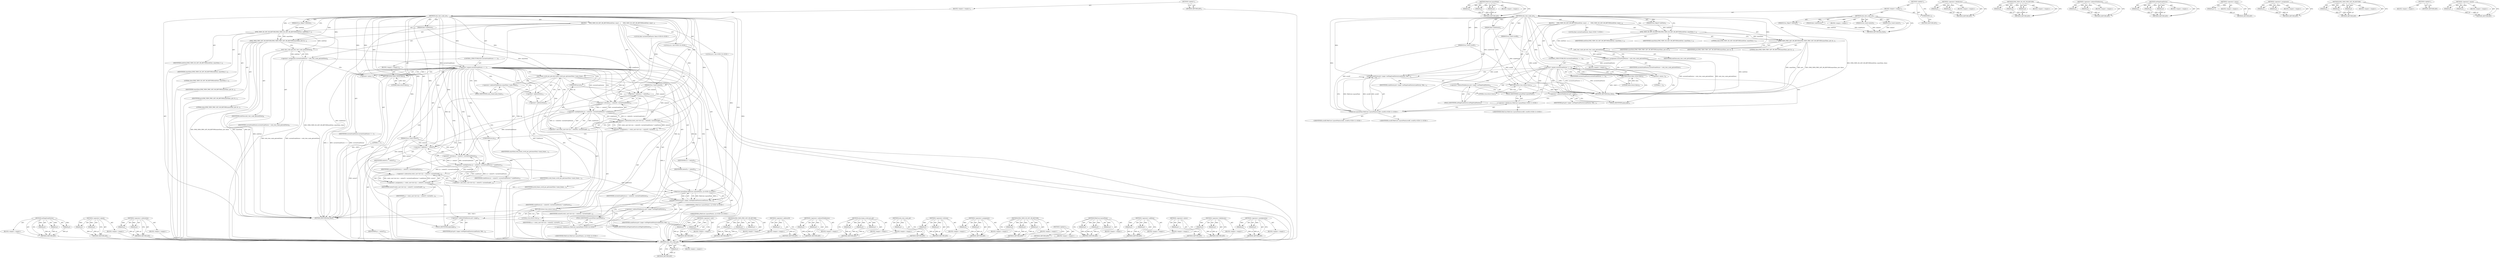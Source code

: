digraph "&lt;operator&gt;.equals" {
vulnerable_183 [label=<(METHOD,setPageScaleFactor)>];
vulnerable_184 [label=<(PARAM,p1)>];
vulnerable_185 [label=<(PARAM,p2)>];
vulnerable_186 [label=<(PARAM,p3)>];
vulnerable_187 [label=<(BLOCK,&lt;empty&gt;,&lt;empty&gt;)>];
vulnerable_188 [label=<(METHOD_RETURN,ANY)>];
vulnerable_134 [label=<(METHOD,&lt;operator&gt;.equals)>];
vulnerable_135 [label=<(PARAM,p1)>];
vulnerable_136 [label=<(PARAM,p2)>];
vulnerable_137 [label=<(BLOCK,&lt;empty&gt;,&lt;empty&gt;)>];
vulnerable_138 [label=<(METHOD_RETURN,ANY)>];
vulnerable_158 [label=<(METHOD,&lt;operator&gt;.subtraction)>];
vulnerable_159 [label=<(PARAM,p1)>];
vulnerable_160 [label=<(PARAM,p2)>];
vulnerable_161 [label=<(BLOCK,&lt;empty&gt;,&lt;empty&gt;)>];
vulnerable_162 [label=<(METHOD_RETURN,ANY)>];
vulnerable_6 [label=<(METHOD,&lt;global&gt;)<SUB>1</SUB>>];
vulnerable_7 [label=<(BLOCK,&lt;empty&gt;,&lt;empty&gt;)<SUB>1</SUB>>];
vulnerable_8 [label=<(METHOD,ewk_view_scale_set)<SUB>1</SUB>>];
vulnerable_9 [label=<(PARAM,Evas_Object* ewkView)<SUB>1</SUB>>];
vulnerable_10 [label=<(PARAM,float scaleFactor)<SUB>1</SUB>>];
vulnerable_11 [label=<(PARAM,Evas_Coord centerX)<SUB>1</SUB>>];
vulnerable_12 [label=<(PARAM,Evas_Coord centerY)<SUB>1</SUB>>];
vulnerable_13 [label=<(BLOCK,{
     EWK_VIEW_SD_GET_OR_RETURN(ewkView, smart...,{
     EWK_VIEW_SD_GET_OR_RETURN(ewkView, smart...)<SUB>2</SUB>>];
vulnerable_14 [label=<(EWK_VIEW_SD_GET_OR_RETURN,EWK_VIEW_SD_GET_OR_RETURN(ewkView, smartData, f...)<SUB>3</SUB>>];
vulnerable_15 [label=<(IDENTIFIER,ewkView,EWK_VIEW_SD_GET_OR_RETURN(ewkView, smartData, f...)<SUB>3</SUB>>];
vulnerable_16 [label=<(IDENTIFIER,smartData,EWK_VIEW_SD_GET_OR_RETURN(ewkView, smartData, f...)<SUB>3</SUB>>];
vulnerable_17 [label=<(LITERAL,false,EWK_VIEW_SD_GET_OR_RETURN(ewkView, smartData, f...)<SUB>3</SUB>>];
vulnerable_18 [label=<(EWK_VIEW_PRIV_GET_OR_RETURN,EWK_VIEW_PRIV_GET_OR_RETURN(smartData, priv, fa...)<SUB>4</SUB>>];
vulnerable_19 [label=<(IDENTIFIER,smartData,EWK_VIEW_PRIV_GET_OR_RETURN(smartData, priv, fa...)<SUB>4</SUB>>];
vulnerable_20 [label=<(IDENTIFIER,priv,EWK_VIEW_PRIV_GET_OR_RETURN(smartData, priv, fa...)<SUB>4</SUB>>];
vulnerable_21 [label=<(LITERAL,false,EWK_VIEW_PRIV_GET_OR_RETURN(smartData, priv, fa...)<SUB>4</SUB>>];
vulnerable_22 [label="<(LOCAL,float currentScaleFactor: float)<SUB>6</SUB>>"];
vulnerable_23 [label=<(&lt;operator&gt;.assignment,currentScaleFactor = ewk_view_scale_get(ewkView))<SUB>6</SUB>>];
vulnerable_24 [label=<(IDENTIFIER,currentScaleFactor,currentScaleFactor = ewk_view_scale_get(ewkView))<SUB>6</SUB>>];
vulnerable_25 [label=<(ewk_view_scale_get,ewk_view_scale_get(ewkView))<SUB>6</SUB>>];
vulnerable_26 [label=<(IDENTIFIER,ewkView,ewk_view_scale_get(ewkView))<SUB>6</SUB>>];
vulnerable_27 [label=<(CONTROL_STRUCTURE,IF,if (currentScaleFactor == -1))<SUB>7</SUB>>];
vulnerable_28 [label=<(&lt;operator&gt;.equals,currentScaleFactor == -1)<SUB>7</SUB>>];
vulnerable_29 [label=<(IDENTIFIER,currentScaleFactor,currentScaleFactor == -1)<SUB>7</SUB>>];
vulnerable_30 [label=<(&lt;operator&gt;.minus,-1)<SUB>7</SUB>>];
vulnerable_31 [label=<(LITERAL,1,-1)<SUB>7</SUB>>];
vulnerable_32 [label=<(BLOCK,&lt;empty&gt;,&lt;empty&gt;)<SUB>8</SUB>>];
vulnerable_33 [label=<(RETURN,return false;,return false;)<SUB>8</SUB>>];
vulnerable_34 [label=<(LITERAL,false,return false;)<SUB>8</SUB>>];
vulnerable_35 [label="<(LOCAL,int x: int)<SUB>10</SUB>>"];
vulnerable_36 [label="<(LOCAL,int y: int)<SUB>10</SUB>>"];
vulnerable_37 [label=<(ewk_frame_scroll_pos_get,ewk_frame_scroll_pos_get(smartData-&gt;main_frame,...)<SUB>11</SUB>>];
vulnerable_38 [label=<(&lt;operator&gt;.indirectFieldAccess,smartData-&gt;main_frame)<SUB>11</SUB>>];
vulnerable_39 [label=<(IDENTIFIER,smartData,ewk_frame_scroll_pos_get(smartData-&gt;main_frame,...)<SUB>11</SUB>>];
vulnerable_40 [label=<(FIELD_IDENTIFIER,main_frame,main_frame)<SUB>11</SUB>>];
vulnerable_41 [label=<(&lt;operator&gt;.addressOf,&amp;x)<SUB>11</SUB>>];
vulnerable_42 [label=<(IDENTIFIER,x,ewk_frame_scroll_pos_get(smartData-&gt;main_frame,...)<SUB>11</SUB>>];
vulnerable_43 [label=<(&lt;operator&gt;.addressOf,&amp;y)<SUB>11</SUB>>];
vulnerable_44 [label=<(IDENTIFIER,y,ewk_frame_scroll_pos_get(smartData-&gt;main_frame,...)<SUB>11</SUB>>];
vulnerable_45 [label=<(&lt;operator&gt;.assignment,x = static_cast&lt;int&gt;(((x + centerX) / currentSc...)<SUB>12</SUB>>];
vulnerable_46 [label=<(IDENTIFIER,x,x = static_cast&lt;int&gt;(((x + centerX) / currentSc...)<SUB>12</SUB>>];
vulnerable_47 [label=<(&lt;operator&gt;.subtraction,static_cast&lt;int&gt;(((x + centerX) / currentScaleF...)<SUB>12</SUB>>];
vulnerable_48 [label=<(&lt;operator&gt;.cast,static_cast&lt;int&gt;(((x + centerX) / currentScaleF...)<SUB>12</SUB>>];
vulnerable_49 [label=<(UNKNOWN,int,int)<SUB>12</SUB>>];
vulnerable_50 [label=<(&lt;operator&gt;.multiplication,((x + centerX) / currentScaleFactor) * scaleFactor)<SUB>12</SUB>>];
vulnerable_51 [label=<(&lt;operator&gt;.division,(x + centerX) / currentScaleFactor)<SUB>12</SUB>>];
vulnerable_52 [label=<(&lt;operator&gt;.addition,x + centerX)<SUB>12</SUB>>];
vulnerable_53 [label=<(IDENTIFIER,x,x + centerX)<SUB>12</SUB>>];
vulnerable_54 [label=<(IDENTIFIER,centerX,x + centerX)<SUB>12</SUB>>];
vulnerable_55 [label=<(IDENTIFIER,currentScaleFactor,(x + centerX) / currentScaleFactor)<SUB>12</SUB>>];
vulnerable_56 [label=<(IDENTIFIER,scaleFactor,((x + centerX) / currentScaleFactor) * scaleFactor)<SUB>12</SUB>>];
vulnerable_57 [label=<(IDENTIFIER,centerX,static_cast&lt;int&gt;(((x + centerX) / currentScaleF...)<SUB>12</SUB>>];
vulnerable_58 [label=<(&lt;operator&gt;.assignment,y = static_cast&lt;int&gt;(((y + centerY) / currentSc...)<SUB>13</SUB>>];
vulnerable_59 [label=<(IDENTIFIER,y,y = static_cast&lt;int&gt;(((y + centerY) / currentSc...)<SUB>13</SUB>>];
vulnerable_60 [label=<(&lt;operator&gt;.subtraction,static_cast&lt;int&gt;(((y + centerY) / currentScaleF...)<SUB>13</SUB>>];
vulnerable_61 [label=<(&lt;operator&gt;.cast,static_cast&lt;int&gt;(((y + centerY) / currentScaleF...)<SUB>13</SUB>>];
vulnerable_62 [label=<(UNKNOWN,int,int)<SUB>13</SUB>>];
vulnerable_63 [label=<(&lt;operator&gt;.multiplication,((y + centerY) / currentScaleFactor) * scaleFactor)<SUB>13</SUB>>];
vulnerable_64 [label=<(&lt;operator&gt;.division,(y + centerY) / currentScaleFactor)<SUB>13</SUB>>];
vulnerable_65 [label=<(&lt;operator&gt;.addition,y + centerY)<SUB>13</SUB>>];
vulnerable_66 [label=<(IDENTIFIER,y,y + centerY)<SUB>13</SUB>>];
vulnerable_67 [label=<(IDENTIFIER,centerY,y + centerY)<SUB>13</SUB>>];
vulnerable_68 [label=<(IDENTIFIER,currentScaleFactor,(y + centerY) / currentScaleFactor)<SUB>13</SUB>>];
vulnerable_69 [label=<(IDENTIFIER,scaleFactor,((y + centerY) / currentScaleFactor) * scaleFactor)<SUB>13</SUB>>];
vulnerable_70 [label=<(IDENTIFIER,centerY,static_cast&lt;int&gt;(((y + centerY) / currentScaleF...)<SUB>13</SUB>>];
vulnerable_71 [label=<(setPageScaleFactor,priv-&gt;page-&gt;setPageScaleFactor(scaleFactor, Web...)<SUB>14</SUB>>];
vulnerable_72 [label=<(&lt;operator&gt;.indirectFieldAccess,priv-&gt;page-&gt;setPageScaleFactor)<SUB>14</SUB>>];
vulnerable_73 [label=<(&lt;operator&gt;.indirectFieldAccess,priv-&gt;page)<SUB>14</SUB>>];
vulnerable_74 [label=<(IDENTIFIER,priv,priv-&gt;page-&gt;setPageScaleFactor(scaleFactor, Web...)<SUB>14</SUB>>];
vulnerable_75 [label=<(FIELD_IDENTIFIER,page,page)<SUB>14</SUB>>];
vulnerable_76 [label=<(FIELD_IDENTIFIER,setPageScaleFactor,setPageScaleFactor)<SUB>14</SUB>>];
vulnerable_77 [label=<(IDENTIFIER,scaleFactor,priv-&gt;page-&gt;setPageScaleFactor(scaleFactor, Web...)<SUB>14</SUB>>];
vulnerable_78 [label="<(WebCore.LayoutPoint,WebCore::LayoutPoint(x, y))<SUB>14</SUB>>"];
vulnerable_79 [label="<(&lt;operator&gt;.fieldAccess,WebCore::LayoutPoint)<SUB>14</SUB>>"];
vulnerable_80 [label="<(IDENTIFIER,WebCore,WebCore::LayoutPoint(x, y))<SUB>14</SUB>>"];
vulnerable_81 [label=<(FIELD_IDENTIFIER,LayoutPoint,LayoutPoint)<SUB>14</SUB>>];
vulnerable_82 [label="<(IDENTIFIER,x,WebCore::LayoutPoint(x, y))<SUB>14</SUB>>"];
vulnerable_83 [label="<(IDENTIFIER,y,WebCore::LayoutPoint(x, y))<SUB>14</SUB>>"];
vulnerable_84 [label=<(RETURN,return true;,return true;)<SUB>15</SUB>>];
vulnerable_85 [label=<(LITERAL,true,return true;)<SUB>15</SUB>>];
vulnerable_86 [label=<(METHOD_RETURN,Eina_Bool)<SUB>1</SUB>>];
vulnerable_88 [label=<(METHOD_RETURN,ANY)<SUB>1</SUB>>];
vulnerable_163 [label=<(METHOD,&lt;operator&gt;.cast)>];
vulnerable_164 [label=<(PARAM,p1)>];
vulnerable_165 [label=<(PARAM,p2)>];
vulnerable_166 [label=<(BLOCK,&lt;empty&gt;,&lt;empty&gt;)>];
vulnerable_167 [label=<(METHOD_RETURN,ANY)>];
vulnerable_119 [label=<(METHOD,EWK_VIEW_PRIV_GET_OR_RETURN)>];
vulnerable_120 [label=<(PARAM,p1)>];
vulnerable_121 [label=<(PARAM,p2)>];
vulnerable_122 [label=<(PARAM,p3)>];
vulnerable_123 [label=<(BLOCK,&lt;empty&gt;,&lt;empty&gt;)>];
vulnerable_124 [label=<(METHOD_RETURN,ANY)>];
vulnerable_154 [label=<(METHOD,&lt;operator&gt;.addressOf)>];
vulnerable_155 [label=<(PARAM,p1)>];
vulnerable_156 [label=<(BLOCK,&lt;empty&gt;,&lt;empty&gt;)>];
vulnerable_157 [label=<(METHOD_RETURN,ANY)>];
vulnerable_149 [label=<(METHOD,&lt;operator&gt;.indirectFieldAccess)>];
vulnerable_150 [label=<(PARAM,p1)>];
vulnerable_151 [label=<(PARAM,p2)>];
vulnerable_152 [label=<(BLOCK,&lt;empty&gt;,&lt;empty&gt;)>];
vulnerable_153 [label=<(METHOD_RETURN,ANY)>];
vulnerable_143 [label=<(METHOD,ewk_frame_scroll_pos_get)>];
vulnerable_144 [label=<(PARAM,p1)>];
vulnerable_145 [label=<(PARAM,p2)>];
vulnerable_146 [label=<(PARAM,p3)>];
vulnerable_147 [label=<(BLOCK,&lt;empty&gt;,&lt;empty&gt;)>];
vulnerable_148 [label=<(METHOD_RETURN,ANY)>];
vulnerable_130 [label=<(METHOD,ewk_view_scale_get)>];
vulnerable_131 [label=<(PARAM,p1)>];
vulnerable_132 [label=<(BLOCK,&lt;empty&gt;,&lt;empty&gt;)>];
vulnerable_133 [label=<(METHOD_RETURN,ANY)>];
vulnerable_173 [label=<(METHOD,&lt;operator&gt;.division)>];
vulnerable_174 [label=<(PARAM,p1)>];
vulnerable_175 [label=<(PARAM,p2)>];
vulnerable_176 [label=<(BLOCK,&lt;empty&gt;,&lt;empty&gt;)>];
vulnerable_177 [label=<(METHOD_RETURN,ANY)>];
vulnerable_125 [label=<(METHOD,&lt;operator&gt;.assignment)>];
vulnerable_126 [label=<(PARAM,p1)>];
vulnerable_127 [label=<(PARAM,p2)>];
vulnerable_128 [label=<(BLOCK,&lt;empty&gt;,&lt;empty&gt;)>];
vulnerable_129 [label=<(METHOD_RETURN,ANY)>];
vulnerable_113 [label=<(METHOD,EWK_VIEW_SD_GET_OR_RETURN)>];
vulnerable_114 [label=<(PARAM,p1)>];
vulnerable_115 [label=<(PARAM,p2)>];
vulnerable_116 [label=<(PARAM,p3)>];
vulnerable_117 [label=<(BLOCK,&lt;empty&gt;,&lt;empty&gt;)>];
vulnerable_118 [label=<(METHOD_RETURN,ANY)>];
vulnerable_107 [label=<(METHOD,&lt;global&gt;)<SUB>1</SUB>>];
vulnerable_108 [label=<(BLOCK,&lt;empty&gt;,&lt;empty&gt;)>];
vulnerable_109 [label=<(METHOD_RETURN,ANY)>];
vulnerable_189 [label=<(METHOD,WebCore.LayoutPoint)>];
vulnerable_190 [label=<(PARAM,p1)>];
vulnerable_191 [label=<(PARAM,p2)>];
vulnerable_192 [label=<(PARAM,p3)>];
vulnerable_193 [label=<(BLOCK,&lt;empty&gt;,&lt;empty&gt;)>];
vulnerable_194 [label=<(METHOD_RETURN,ANY)>];
vulnerable_178 [label=<(METHOD,&lt;operator&gt;.addition)>];
vulnerable_179 [label=<(PARAM,p1)>];
vulnerable_180 [label=<(PARAM,p2)>];
vulnerable_181 [label=<(BLOCK,&lt;empty&gt;,&lt;empty&gt;)>];
vulnerable_182 [label=<(METHOD_RETURN,ANY)>];
vulnerable_139 [label=<(METHOD,&lt;operator&gt;.minus)>];
vulnerable_140 [label=<(PARAM,p1)>];
vulnerable_141 [label=<(BLOCK,&lt;empty&gt;,&lt;empty&gt;)>];
vulnerable_142 [label=<(METHOD_RETURN,ANY)>];
vulnerable_195 [label=<(METHOD,&lt;operator&gt;.fieldAccess)>];
vulnerable_196 [label=<(PARAM,p1)>];
vulnerable_197 [label=<(PARAM,p2)>];
vulnerable_198 [label=<(BLOCK,&lt;empty&gt;,&lt;empty&gt;)>];
vulnerable_199 [label=<(METHOD_RETURN,ANY)>];
vulnerable_168 [label=<(METHOD,&lt;operator&gt;.multiplication)>];
vulnerable_169 [label=<(PARAM,p1)>];
vulnerable_170 [label=<(PARAM,p2)>];
vulnerable_171 [label=<(BLOCK,&lt;empty&gt;,&lt;empty&gt;)>];
vulnerable_172 [label=<(METHOD_RETURN,ANY)>];
fixed_103 [label=<(METHOD,ewk_view_scale_get)>];
fixed_104 [label=<(PARAM,p1)>];
fixed_105 [label=<(BLOCK,&lt;empty&gt;,&lt;empty&gt;)>];
fixed_106 [label=<(METHOD_RETURN,ANY)>];
fixed_127 [label=<(METHOD,WebCore.LayoutPoint)>];
fixed_128 [label=<(PARAM,p1)>];
fixed_129 [label=<(PARAM,p2)>];
fixed_130 [label=<(PARAM,p3)>];
fixed_131 [label=<(BLOCK,&lt;empty&gt;,&lt;empty&gt;)>];
fixed_132 [label=<(METHOD_RETURN,ANY)>];
fixed_6 [label=<(METHOD,&lt;global&gt;)<SUB>1</SUB>>];
fixed_7 [label=<(BLOCK,&lt;empty&gt;,&lt;empty&gt;)<SUB>1</SUB>>];
fixed_8 [label=<(METHOD,ewk_view_scale_set)<SUB>1</SUB>>];
fixed_9 [label=<(PARAM,Evas_Object* ewkView)<SUB>1</SUB>>];
fixed_10 [label=<(PARAM,float scaleFactor)<SUB>1</SUB>>];
fixed_11 [label=<(PARAM,Evas_Coord centerX)<SUB>1</SUB>>];
fixed_12 [label=<(PARAM,Evas_Coord centerY)<SUB>1</SUB>>];
fixed_13 [label=<(BLOCK,&lt;empty&gt;,&lt;empty&gt;)>];
fixed_14 [label=<(METHOD_RETURN,Eina_Bool)<SUB>1</SUB>>];
fixed_16 [label=<(UNKNOWN,),))<SUB>1</SUB>>];
fixed_17 [label=<(METHOD,ewk_view_scale_set)<SUB>2</SUB>>];
fixed_18 [label=<(PARAM,Evas_Object* ewkView)<SUB>2</SUB>>];
fixed_19 [label=<(PARAM,float scaleFactor)<SUB>2</SUB>>];
fixed_20 [label=<(PARAM,Evas_Coord scrollX)<SUB>2</SUB>>];
fixed_21 [label=<(PARAM,Evas_Coord scrollY)<SUB>2</SUB>>];
fixed_22 [label=<(BLOCK,{
     EWK_VIEW_SD_GET_OR_RETURN(ewkView, smart...,{
     EWK_VIEW_SD_GET_OR_RETURN(ewkView, smart...)<SUB>3</SUB>>];
fixed_23 [label=<(EWK_VIEW_SD_GET_OR_RETURN,EWK_VIEW_SD_GET_OR_RETURN(ewkView, smartData, f...)<SUB>4</SUB>>];
fixed_24 [label=<(IDENTIFIER,ewkView,EWK_VIEW_SD_GET_OR_RETURN(ewkView, smartData, f...)<SUB>4</SUB>>];
fixed_25 [label=<(IDENTIFIER,smartData,EWK_VIEW_SD_GET_OR_RETURN(ewkView, smartData, f...)<SUB>4</SUB>>];
fixed_26 [label=<(LITERAL,false,EWK_VIEW_SD_GET_OR_RETURN(ewkView, smartData, f...)<SUB>4</SUB>>];
fixed_27 [label=<(EWK_VIEW_PRIV_GET_OR_RETURN,EWK_VIEW_PRIV_GET_OR_RETURN(smartData, priv, fa...)<SUB>5</SUB>>];
fixed_28 [label=<(IDENTIFIER,smartData,EWK_VIEW_PRIV_GET_OR_RETURN(smartData, priv, fa...)<SUB>5</SUB>>];
fixed_29 [label=<(IDENTIFIER,priv,EWK_VIEW_PRIV_GET_OR_RETURN(smartData, priv, fa...)<SUB>5</SUB>>];
fixed_30 [label=<(LITERAL,false,EWK_VIEW_PRIV_GET_OR_RETURN(smartData, priv, fa...)<SUB>5</SUB>>];
fixed_31 [label="<(LOCAL,float currentScaleFactor: float)<SUB>7</SUB>>"];
fixed_32 [label=<(&lt;operator&gt;.assignment,currentScaleFactor = ewk_view_scale_get(ewkView))<SUB>7</SUB>>];
fixed_33 [label=<(IDENTIFIER,currentScaleFactor,currentScaleFactor = ewk_view_scale_get(ewkView))<SUB>7</SUB>>];
fixed_34 [label=<(ewk_view_scale_get,ewk_view_scale_get(ewkView))<SUB>7</SUB>>];
fixed_35 [label=<(IDENTIFIER,ewkView,ewk_view_scale_get(ewkView))<SUB>7</SUB>>];
fixed_36 [label=<(CONTROL_STRUCTURE,IF,if (currentScaleFactor == -1))<SUB>8</SUB>>];
fixed_37 [label=<(&lt;operator&gt;.equals,currentScaleFactor == -1)<SUB>8</SUB>>];
fixed_38 [label=<(IDENTIFIER,currentScaleFactor,currentScaleFactor == -1)<SUB>8</SUB>>];
fixed_39 [label=<(&lt;operator&gt;.minus,-1)<SUB>8</SUB>>];
fixed_40 [label=<(LITERAL,1,-1)<SUB>8</SUB>>];
fixed_41 [label=<(BLOCK,&lt;empty&gt;,&lt;empty&gt;)<SUB>9</SUB>>];
fixed_42 [label=<(RETURN,return false;,return false;)<SUB>9</SUB>>];
fixed_43 [label=<(LITERAL,false,return false;)<SUB>9</SUB>>];
fixed_44 [label=<(setPageScaleFactor,priv-&gt;page-&gt;setPageScaleFactor(scaleFactor, Web...)<SUB>11</SUB>>];
fixed_45 [label=<(&lt;operator&gt;.indirectFieldAccess,priv-&gt;page-&gt;setPageScaleFactor)<SUB>11</SUB>>];
fixed_46 [label=<(&lt;operator&gt;.indirectFieldAccess,priv-&gt;page)<SUB>11</SUB>>];
fixed_47 [label=<(IDENTIFIER,priv,priv-&gt;page-&gt;setPageScaleFactor(scaleFactor, Web...)<SUB>11</SUB>>];
fixed_48 [label=<(FIELD_IDENTIFIER,page,page)<SUB>11</SUB>>];
fixed_49 [label=<(FIELD_IDENTIFIER,setPageScaleFactor,setPageScaleFactor)<SUB>11</SUB>>];
fixed_50 [label=<(IDENTIFIER,scaleFactor,priv-&gt;page-&gt;setPageScaleFactor(scaleFactor, Web...)<SUB>11</SUB>>];
fixed_51 [label="<(WebCore.LayoutPoint,WebCore::LayoutPoint(scrollX, scrollY))<SUB>11</SUB>>"];
fixed_52 [label="<(&lt;operator&gt;.fieldAccess,WebCore::LayoutPoint)<SUB>11</SUB>>"];
fixed_53 [label="<(IDENTIFIER,WebCore,WebCore::LayoutPoint(scrollX, scrollY))<SUB>11</SUB>>"];
fixed_54 [label=<(FIELD_IDENTIFIER,LayoutPoint,LayoutPoint)<SUB>11</SUB>>];
fixed_55 [label="<(IDENTIFIER,scrollX,WebCore::LayoutPoint(scrollX, scrollY))<SUB>11</SUB>>"];
fixed_56 [label="<(IDENTIFIER,scrollY,WebCore::LayoutPoint(scrollX, scrollY))<SUB>11</SUB>>"];
fixed_57 [label=<(RETURN,return true;,return true;)<SUB>12</SUB>>];
fixed_58 [label=<(LITERAL,true,return true;)<SUB>12</SUB>>];
fixed_59 [label=<(METHOD_RETURN,Eina_Bool)<SUB>2</SUB>>];
fixed_61 [label=<(METHOD_RETURN,ANY)<SUB>1</SUB>>];
fixed_133 [label=<(METHOD,&lt;operator&gt;.fieldAccess)>];
fixed_134 [label=<(PARAM,p1)>];
fixed_135 [label=<(PARAM,p2)>];
fixed_136 [label=<(BLOCK,&lt;empty&gt;,&lt;empty&gt;)>];
fixed_137 [label=<(METHOD_RETURN,ANY)>];
fixed_86 [label=<(METHOD,EWK_VIEW_SD_GET_OR_RETURN)>];
fixed_87 [label=<(PARAM,p1)>];
fixed_88 [label=<(PARAM,p2)>];
fixed_89 [label=<(PARAM,p3)>];
fixed_90 [label=<(BLOCK,&lt;empty&gt;,&lt;empty&gt;)>];
fixed_91 [label=<(METHOD_RETURN,ANY)>];
fixed_122 [label=<(METHOD,&lt;operator&gt;.indirectFieldAccess)>];
fixed_123 [label=<(PARAM,p1)>];
fixed_124 [label=<(PARAM,p2)>];
fixed_125 [label=<(BLOCK,&lt;empty&gt;,&lt;empty&gt;)>];
fixed_126 [label=<(METHOD_RETURN,ANY)>];
fixed_116 [label=<(METHOD,setPageScaleFactor)>];
fixed_117 [label=<(PARAM,p1)>];
fixed_118 [label=<(PARAM,p2)>];
fixed_119 [label=<(PARAM,p3)>];
fixed_120 [label=<(BLOCK,&lt;empty&gt;,&lt;empty&gt;)>];
fixed_121 [label=<(METHOD_RETURN,ANY)>];
fixed_112 [label=<(METHOD,&lt;operator&gt;.minus)>];
fixed_113 [label=<(PARAM,p1)>];
fixed_114 [label=<(BLOCK,&lt;empty&gt;,&lt;empty&gt;)>];
fixed_115 [label=<(METHOD_RETURN,ANY)>];
fixed_98 [label=<(METHOD,&lt;operator&gt;.assignment)>];
fixed_99 [label=<(PARAM,p1)>];
fixed_100 [label=<(PARAM,p2)>];
fixed_101 [label=<(BLOCK,&lt;empty&gt;,&lt;empty&gt;)>];
fixed_102 [label=<(METHOD_RETURN,ANY)>];
fixed_92 [label=<(METHOD,EWK_VIEW_PRIV_GET_OR_RETURN)>];
fixed_93 [label=<(PARAM,p1)>];
fixed_94 [label=<(PARAM,p2)>];
fixed_95 [label=<(PARAM,p3)>];
fixed_96 [label=<(BLOCK,&lt;empty&gt;,&lt;empty&gt;)>];
fixed_97 [label=<(METHOD_RETURN,ANY)>];
fixed_80 [label=<(METHOD,&lt;global&gt;)<SUB>1</SUB>>];
fixed_81 [label=<(BLOCK,&lt;empty&gt;,&lt;empty&gt;)>];
fixed_82 [label=<(METHOD_RETURN,ANY)>];
fixed_107 [label=<(METHOD,&lt;operator&gt;.equals)>];
fixed_108 [label=<(PARAM,p1)>];
fixed_109 [label=<(PARAM,p2)>];
fixed_110 [label=<(BLOCK,&lt;empty&gt;,&lt;empty&gt;)>];
fixed_111 [label=<(METHOD_RETURN,ANY)>];
vulnerable_183 -> vulnerable_184  [key=0, label="AST: "];
vulnerable_183 -> vulnerable_184  [key=1, label="DDG: "];
vulnerable_183 -> vulnerable_187  [key=0, label="AST: "];
vulnerable_183 -> vulnerable_185  [key=0, label="AST: "];
vulnerable_183 -> vulnerable_185  [key=1, label="DDG: "];
vulnerable_183 -> vulnerable_188  [key=0, label="AST: "];
vulnerable_183 -> vulnerable_188  [key=1, label="CFG: "];
vulnerable_183 -> vulnerable_186  [key=0, label="AST: "];
vulnerable_183 -> vulnerable_186  [key=1, label="DDG: "];
vulnerable_184 -> vulnerable_188  [key=0, label="DDG: p1"];
vulnerable_185 -> vulnerable_188  [key=0, label="DDG: p2"];
vulnerable_186 -> vulnerable_188  [key=0, label="DDG: p3"];
vulnerable_187 -> fixed_103  [key=0];
vulnerable_188 -> fixed_103  [key=0];
vulnerable_134 -> vulnerable_135  [key=0, label="AST: "];
vulnerable_134 -> vulnerable_135  [key=1, label="DDG: "];
vulnerable_134 -> vulnerable_137  [key=0, label="AST: "];
vulnerable_134 -> vulnerable_136  [key=0, label="AST: "];
vulnerable_134 -> vulnerable_136  [key=1, label="DDG: "];
vulnerable_134 -> vulnerable_138  [key=0, label="AST: "];
vulnerable_134 -> vulnerable_138  [key=1, label="CFG: "];
vulnerable_135 -> vulnerable_138  [key=0, label="DDG: p1"];
vulnerable_136 -> vulnerable_138  [key=0, label="DDG: p2"];
vulnerable_137 -> fixed_103  [key=0];
vulnerable_138 -> fixed_103  [key=0];
vulnerable_158 -> vulnerable_159  [key=0, label="AST: "];
vulnerable_158 -> vulnerable_159  [key=1, label="DDG: "];
vulnerable_158 -> vulnerable_161  [key=0, label="AST: "];
vulnerable_158 -> vulnerable_160  [key=0, label="AST: "];
vulnerable_158 -> vulnerable_160  [key=1, label="DDG: "];
vulnerable_158 -> vulnerable_162  [key=0, label="AST: "];
vulnerable_158 -> vulnerable_162  [key=1, label="CFG: "];
vulnerable_159 -> vulnerable_162  [key=0, label="DDG: p1"];
vulnerable_160 -> vulnerable_162  [key=0, label="DDG: p2"];
vulnerable_161 -> fixed_103  [key=0];
vulnerable_162 -> fixed_103  [key=0];
vulnerable_6 -> vulnerable_7  [key=0, label="AST: "];
vulnerable_6 -> vulnerable_88  [key=0, label="AST: "];
vulnerable_6 -> vulnerable_88  [key=1, label="CFG: "];
vulnerable_7 -> vulnerable_8  [key=0, label="AST: "];
vulnerable_8 -> vulnerable_9  [key=0, label="AST: "];
vulnerable_8 -> vulnerable_9  [key=1, label="DDG: "];
vulnerable_8 -> vulnerable_10  [key=0, label="AST: "];
vulnerable_8 -> vulnerable_10  [key=1, label="DDG: "];
vulnerable_8 -> vulnerable_11  [key=0, label="AST: "];
vulnerable_8 -> vulnerable_11  [key=1, label="DDG: "];
vulnerable_8 -> vulnerable_12  [key=0, label="AST: "];
vulnerable_8 -> vulnerable_12  [key=1, label="DDG: "];
vulnerable_8 -> vulnerable_13  [key=0, label="AST: "];
vulnerable_8 -> vulnerable_86  [key=0, label="AST: "];
vulnerable_8 -> vulnerable_14  [key=0, label="CFG: "];
vulnerable_8 -> vulnerable_14  [key=1, label="DDG: "];
vulnerable_8 -> vulnerable_84  [key=0, label="DDG: "];
vulnerable_8 -> vulnerable_18  [key=0, label="DDG: "];
vulnerable_8 -> vulnerable_37  [key=0, label="DDG: "];
vulnerable_8 -> vulnerable_71  [key=0, label="DDG: "];
vulnerable_8 -> vulnerable_85  [key=0, label="DDG: "];
vulnerable_8 -> vulnerable_25  [key=0, label="DDG: "];
vulnerable_8 -> vulnerable_28  [key=0, label="DDG: "];
vulnerable_8 -> vulnerable_33  [key=0, label="DDG: "];
vulnerable_8 -> vulnerable_47  [key=0, label="DDG: "];
vulnerable_8 -> vulnerable_60  [key=0, label="DDG: "];
vulnerable_8 -> vulnerable_78  [key=0, label="DDG: "];
vulnerable_8 -> vulnerable_30  [key=0, label="DDG: "];
vulnerable_8 -> vulnerable_34  [key=0, label="DDG: "];
vulnerable_8 -> vulnerable_50  [key=0, label="DDG: "];
vulnerable_8 -> vulnerable_63  [key=0, label="DDG: "];
vulnerable_8 -> vulnerable_51  [key=0, label="DDG: "];
vulnerable_8 -> vulnerable_64  [key=0, label="DDG: "];
vulnerable_8 -> vulnerable_52  [key=0, label="DDG: "];
vulnerable_8 -> vulnerable_65  [key=0, label="DDG: "];
vulnerable_9 -> vulnerable_14  [key=0, label="DDG: ewkView"];
vulnerable_10 -> vulnerable_86  [key=0, label="DDG: scaleFactor"];
vulnerable_10 -> vulnerable_50  [key=0, label="DDG: scaleFactor"];
vulnerable_11 -> vulnerable_86  [key=0, label="DDG: centerX"];
vulnerable_11 -> vulnerable_47  [key=0, label="DDG: centerX"];
vulnerable_11 -> vulnerable_51  [key=0, label="DDG: centerX"];
vulnerable_11 -> vulnerable_52  [key=0, label="DDG: centerX"];
vulnerable_12 -> vulnerable_86  [key=0, label="DDG: centerY"];
vulnerable_12 -> vulnerable_60  [key=0, label="DDG: centerY"];
vulnerable_12 -> vulnerable_64  [key=0, label="DDG: centerY"];
vulnerable_12 -> vulnerable_65  [key=0, label="DDG: centerY"];
vulnerable_13 -> vulnerable_14  [key=0, label="AST: "];
vulnerable_13 -> vulnerable_18  [key=0, label="AST: "];
vulnerable_13 -> vulnerable_22  [key=0, label="AST: "];
vulnerable_13 -> vulnerable_23  [key=0, label="AST: "];
vulnerable_13 -> vulnerable_27  [key=0, label="AST: "];
vulnerable_13 -> vulnerable_35  [key=0, label="AST: "];
vulnerable_13 -> vulnerable_36  [key=0, label="AST: "];
vulnerable_13 -> vulnerable_37  [key=0, label="AST: "];
vulnerable_13 -> vulnerable_45  [key=0, label="AST: "];
vulnerable_13 -> vulnerable_58  [key=0, label="AST: "];
vulnerable_13 -> vulnerable_71  [key=0, label="AST: "];
vulnerable_13 -> vulnerable_84  [key=0, label="AST: "];
vulnerable_14 -> vulnerable_15  [key=0, label="AST: "];
vulnerable_14 -> vulnerable_16  [key=0, label="AST: "];
vulnerable_14 -> vulnerable_17  [key=0, label="AST: "];
vulnerable_14 -> vulnerable_18  [key=0, label="CFG: "];
vulnerable_14 -> vulnerable_18  [key=1, label="DDG: smartData"];
vulnerable_14 -> vulnerable_86  [key=0, label="DDG: EWK_VIEW_SD_GET_OR_RETURN(ewkView, smartData, false)"];
vulnerable_14 -> vulnerable_25  [key=0, label="DDG: ewkView"];
vulnerable_15 -> fixed_103  [key=0];
vulnerable_16 -> fixed_103  [key=0];
vulnerable_17 -> fixed_103  [key=0];
vulnerable_18 -> vulnerable_19  [key=0, label="AST: "];
vulnerable_18 -> vulnerable_20  [key=0, label="AST: "];
vulnerable_18 -> vulnerable_21  [key=0, label="AST: "];
vulnerable_18 -> vulnerable_25  [key=0, label="CFG: "];
vulnerable_18 -> vulnerable_86  [key=0, label="DDG: smartData"];
vulnerable_18 -> vulnerable_86  [key=1, label="DDG: priv"];
vulnerable_18 -> vulnerable_86  [key=2, label="DDG: EWK_VIEW_PRIV_GET_OR_RETURN(smartData, priv, false)"];
vulnerable_18 -> vulnerable_37  [key=0, label="DDG: smartData"];
vulnerable_19 -> fixed_103  [key=0];
vulnerable_20 -> fixed_103  [key=0];
vulnerable_21 -> fixed_103  [key=0];
vulnerable_22 -> fixed_103  [key=0];
vulnerable_23 -> vulnerable_24  [key=0, label="AST: "];
vulnerable_23 -> vulnerable_25  [key=0, label="AST: "];
vulnerable_23 -> vulnerable_30  [key=0, label="CFG: "];
vulnerable_23 -> vulnerable_86  [key=0, label="DDG: ewk_view_scale_get(ewkView)"];
vulnerable_23 -> vulnerable_86  [key=1, label="DDG: currentScaleFactor = ewk_view_scale_get(ewkView)"];
vulnerable_23 -> vulnerable_28  [key=0, label="DDG: currentScaleFactor"];
vulnerable_24 -> fixed_103  [key=0];
vulnerable_25 -> vulnerable_26  [key=0, label="AST: "];
vulnerable_25 -> vulnerable_23  [key=0, label="CFG: "];
vulnerable_25 -> vulnerable_23  [key=1, label="DDG: ewkView"];
vulnerable_25 -> vulnerable_86  [key=0, label="DDG: ewkView"];
vulnerable_26 -> fixed_103  [key=0];
vulnerable_27 -> vulnerable_28  [key=0, label="AST: "];
vulnerable_27 -> vulnerable_32  [key=0, label="AST: "];
vulnerable_28 -> vulnerable_29  [key=0, label="AST: "];
vulnerable_28 -> vulnerable_30  [key=0, label="AST: "];
vulnerable_28 -> vulnerable_33  [key=0, label="CFG: "];
vulnerable_28 -> vulnerable_33  [key=1, label="CDG: "];
vulnerable_28 -> vulnerable_40  [key=0, label="CFG: "];
vulnerable_28 -> vulnerable_40  [key=1, label="CDG: "];
vulnerable_28 -> vulnerable_86  [key=0, label="DDG: currentScaleFactor"];
vulnerable_28 -> vulnerable_86  [key=1, label="DDG: -1"];
vulnerable_28 -> vulnerable_86  [key=2, label="DDG: currentScaleFactor == -1"];
vulnerable_28 -> vulnerable_51  [key=0, label="DDG: currentScaleFactor"];
vulnerable_28 -> vulnerable_51  [key=1, label="CDG: "];
vulnerable_28 -> vulnerable_47  [key=0, label="CDG: "];
vulnerable_28 -> vulnerable_48  [key=0, label="CDG: "];
vulnerable_28 -> vulnerable_49  [key=0, label="CDG: "];
vulnerable_28 -> vulnerable_60  [key=0, label="CDG: "];
vulnerable_28 -> vulnerable_73  [key=0, label="CDG: "];
vulnerable_28 -> vulnerable_64  [key=0, label="CDG: "];
vulnerable_28 -> vulnerable_75  [key=0, label="CDG: "];
vulnerable_28 -> vulnerable_52  [key=0, label="CDG: "];
vulnerable_28 -> vulnerable_37  [key=0, label="CDG: "];
vulnerable_28 -> vulnerable_81  [key=0, label="CDG: "];
vulnerable_28 -> vulnerable_84  [key=0, label="CDG: "];
vulnerable_28 -> vulnerable_38  [key=0, label="CDG: "];
vulnerable_28 -> vulnerable_72  [key=0, label="CDG: "];
vulnerable_28 -> vulnerable_45  [key=0, label="CDG: "];
vulnerable_28 -> vulnerable_76  [key=0, label="CDG: "];
vulnerable_28 -> vulnerable_65  [key=0, label="CDG: "];
vulnerable_28 -> vulnerable_50  [key=0, label="CDG: "];
vulnerable_28 -> vulnerable_79  [key=0, label="CDG: "];
vulnerable_28 -> vulnerable_43  [key=0, label="CDG: "];
vulnerable_28 -> vulnerable_58  [key=0, label="CDG: "];
vulnerable_28 -> vulnerable_61  [key=0, label="CDG: "];
vulnerable_28 -> vulnerable_71  [key=0, label="CDG: "];
vulnerable_28 -> vulnerable_41  [key=0, label="CDG: "];
vulnerable_28 -> vulnerable_63  [key=0, label="CDG: "];
vulnerable_28 -> vulnerable_78  [key=0, label="CDG: "];
vulnerable_28 -> vulnerable_62  [key=0, label="CDG: "];
vulnerable_29 -> fixed_103  [key=0];
vulnerable_30 -> vulnerable_31  [key=0, label="AST: "];
vulnerable_30 -> vulnerable_28  [key=0, label="CFG: "];
vulnerable_30 -> vulnerable_28  [key=1, label="DDG: 1"];
vulnerable_31 -> fixed_103  [key=0];
vulnerable_32 -> vulnerable_33  [key=0, label="AST: "];
vulnerable_33 -> vulnerable_34  [key=0, label="AST: "];
vulnerable_33 -> vulnerable_86  [key=0, label="CFG: "];
vulnerable_33 -> vulnerable_86  [key=1, label="DDG: &lt;RET&gt;"];
vulnerable_34 -> vulnerable_33  [key=0, label="DDG: false"];
vulnerable_35 -> fixed_103  [key=0];
vulnerable_36 -> fixed_103  [key=0];
vulnerable_37 -> vulnerable_38  [key=0, label="AST: "];
vulnerable_37 -> vulnerable_41  [key=0, label="AST: "];
vulnerable_37 -> vulnerable_43  [key=0, label="AST: "];
vulnerable_37 -> vulnerable_49  [key=0, label="CFG: "];
vulnerable_37 -> vulnerable_78  [key=0, label="DDG: &amp;x"];
vulnerable_37 -> vulnerable_78  [key=1, label="DDG: &amp;y"];
vulnerable_37 -> vulnerable_51  [key=0, label="DDG: &amp;x"];
vulnerable_37 -> vulnerable_64  [key=0, label="DDG: &amp;y"];
vulnerable_37 -> vulnerable_52  [key=0, label="DDG: &amp;x"];
vulnerable_37 -> vulnerable_65  [key=0, label="DDG: &amp;y"];
vulnerable_38 -> vulnerable_39  [key=0, label="AST: "];
vulnerable_38 -> vulnerable_40  [key=0, label="AST: "];
vulnerable_38 -> vulnerable_41  [key=0, label="CFG: "];
vulnerable_39 -> fixed_103  [key=0];
vulnerable_40 -> vulnerable_38  [key=0, label="CFG: "];
vulnerable_41 -> vulnerable_42  [key=0, label="AST: "];
vulnerable_41 -> vulnerable_43  [key=0, label="CFG: "];
vulnerable_42 -> fixed_103  [key=0];
vulnerable_43 -> vulnerable_44  [key=0, label="AST: "];
vulnerable_43 -> vulnerable_37  [key=0, label="CFG: "];
vulnerable_44 -> fixed_103  [key=0];
vulnerable_45 -> vulnerable_46  [key=0, label="AST: "];
vulnerable_45 -> vulnerable_47  [key=0, label="AST: "];
vulnerable_45 -> vulnerable_62  [key=0, label="CFG: "];
vulnerable_45 -> vulnerable_78  [key=0, label="DDG: x"];
vulnerable_46 -> fixed_103  [key=0];
vulnerable_47 -> vulnerable_48  [key=0, label="AST: "];
vulnerable_47 -> vulnerable_57  [key=0, label="AST: "];
vulnerable_47 -> vulnerable_45  [key=0, label="CFG: "];
vulnerable_47 -> vulnerable_45  [key=1, label="DDG: static_cast&lt;int&gt;(((x + centerX) / currentScaleFactor) * scaleFactor)"];
vulnerable_47 -> vulnerable_45  [key=2, label="DDG: centerX"];
vulnerable_48 -> vulnerable_49  [key=0, label="AST: "];
vulnerable_48 -> vulnerable_50  [key=0, label="AST: "];
vulnerable_48 -> vulnerable_47  [key=0, label="CFG: "];
vulnerable_49 -> vulnerable_52  [key=0, label="CFG: "];
vulnerable_50 -> vulnerable_51  [key=0, label="AST: "];
vulnerable_50 -> vulnerable_56  [key=0, label="AST: "];
vulnerable_50 -> vulnerable_48  [key=0, label="CFG: "];
vulnerable_50 -> vulnerable_48  [key=1, label="DDG: (x + centerX) / currentScaleFactor"];
vulnerable_50 -> vulnerable_48  [key=2, label="DDG: scaleFactor"];
vulnerable_50 -> vulnerable_47  [key=0, label="DDG: (x + centerX) / currentScaleFactor"];
vulnerable_50 -> vulnerable_47  [key=1, label="DDG: scaleFactor"];
vulnerable_50 -> vulnerable_63  [key=0, label="DDG: scaleFactor"];
vulnerable_51 -> vulnerable_52  [key=0, label="AST: "];
vulnerable_51 -> vulnerable_55  [key=0, label="AST: "];
vulnerable_51 -> vulnerable_50  [key=0, label="CFG: "];
vulnerable_51 -> vulnerable_50  [key=1, label="DDG: x + centerX"];
vulnerable_51 -> vulnerable_50  [key=2, label="DDG: currentScaleFactor"];
vulnerable_51 -> vulnerable_64  [key=0, label="DDG: currentScaleFactor"];
vulnerable_52 -> vulnerable_53  [key=0, label="AST: "];
vulnerable_52 -> vulnerable_54  [key=0, label="AST: "];
vulnerable_52 -> vulnerable_51  [key=0, label="CFG: "];
vulnerable_53 -> fixed_103  [key=0];
vulnerable_54 -> fixed_103  [key=0];
vulnerable_55 -> fixed_103  [key=0];
vulnerable_56 -> fixed_103  [key=0];
vulnerable_57 -> fixed_103  [key=0];
vulnerable_58 -> vulnerable_59  [key=0, label="AST: "];
vulnerable_58 -> vulnerable_60  [key=0, label="AST: "];
vulnerable_58 -> vulnerable_75  [key=0, label="CFG: "];
vulnerable_58 -> vulnerable_78  [key=0, label="DDG: y"];
vulnerable_59 -> fixed_103  [key=0];
vulnerable_60 -> vulnerable_61  [key=0, label="AST: "];
vulnerable_60 -> vulnerable_70  [key=0, label="AST: "];
vulnerable_60 -> vulnerable_58  [key=0, label="CFG: "];
vulnerable_60 -> vulnerable_58  [key=1, label="DDG: static_cast&lt;int&gt;(((y + centerY) / currentScaleFactor) * scaleFactor)"];
vulnerable_60 -> vulnerable_58  [key=2, label="DDG: centerY"];
vulnerable_61 -> vulnerable_62  [key=0, label="AST: "];
vulnerable_61 -> vulnerable_63  [key=0, label="AST: "];
vulnerable_61 -> vulnerable_60  [key=0, label="CFG: "];
vulnerable_62 -> vulnerable_65  [key=0, label="CFG: "];
vulnerable_63 -> vulnerable_64  [key=0, label="AST: "];
vulnerable_63 -> vulnerable_69  [key=0, label="AST: "];
vulnerable_63 -> vulnerable_61  [key=0, label="CFG: "];
vulnerable_63 -> vulnerable_61  [key=1, label="DDG: (y + centerY) / currentScaleFactor"];
vulnerable_63 -> vulnerable_61  [key=2, label="DDG: scaleFactor"];
vulnerable_63 -> vulnerable_71  [key=0, label="DDG: scaleFactor"];
vulnerable_63 -> vulnerable_60  [key=0, label="DDG: (y + centerY) / currentScaleFactor"];
vulnerable_63 -> vulnerable_60  [key=1, label="DDG: scaleFactor"];
vulnerable_64 -> vulnerable_65  [key=0, label="AST: "];
vulnerable_64 -> vulnerable_68  [key=0, label="AST: "];
vulnerable_64 -> vulnerable_63  [key=0, label="CFG: "];
vulnerable_64 -> vulnerable_63  [key=1, label="DDG: y + centerY"];
vulnerable_64 -> vulnerable_63  [key=2, label="DDG: currentScaleFactor"];
vulnerable_65 -> vulnerable_66  [key=0, label="AST: "];
vulnerable_65 -> vulnerable_67  [key=0, label="AST: "];
vulnerable_65 -> vulnerable_64  [key=0, label="CFG: "];
vulnerable_66 -> fixed_103  [key=0];
vulnerable_67 -> fixed_103  [key=0];
vulnerable_68 -> fixed_103  [key=0];
vulnerable_69 -> fixed_103  [key=0];
vulnerable_70 -> fixed_103  [key=0];
vulnerable_71 -> vulnerable_72  [key=0, label="AST: "];
vulnerable_71 -> vulnerable_77  [key=0, label="AST: "];
vulnerable_71 -> vulnerable_78  [key=0, label="AST: "];
vulnerable_71 -> vulnerable_84  [key=0, label="CFG: "];
vulnerable_72 -> vulnerable_73  [key=0, label="AST: "];
vulnerable_72 -> vulnerable_76  [key=0, label="AST: "];
vulnerable_72 -> vulnerable_81  [key=0, label="CFG: "];
vulnerable_73 -> vulnerable_74  [key=0, label="AST: "];
vulnerable_73 -> vulnerable_75  [key=0, label="AST: "];
vulnerable_73 -> vulnerable_76  [key=0, label="CFG: "];
vulnerable_74 -> fixed_103  [key=0];
vulnerable_75 -> vulnerable_73  [key=0, label="CFG: "];
vulnerable_76 -> vulnerable_72  [key=0, label="CFG: "];
vulnerable_77 -> fixed_103  [key=0];
vulnerable_78 -> vulnerable_79  [key=0, label="AST: "];
vulnerable_78 -> vulnerable_82  [key=0, label="AST: "];
vulnerable_78 -> vulnerable_83  [key=0, label="AST: "];
vulnerable_78 -> vulnerable_71  [key=0, label="CFG: "];
vulnerable_78 -> vulnerable_71  [key=1, label="DDG: WebCore::LayoutPoint"];
vulnerable_78 -> vulnerable_71  [key=2, label="DDG: x"];
vulnerable_78 -> vulnerable_71  [key=3, label="DDG: y"];
vulnerable_79 -> vulnerable_80  [key=0, label="AST: "];
vulnerable_79 -> vulnerable_81  [key=0, label="AST: "];
vulnerable_79 -> vulnerable_78  [key=0, label="CFG: "];
vulnerable_80 -> fixed_103  [key=0];
vulnerable_81 -> vulnerable_79  [key=0, label="CFG: "];
vulnerable_82 -> fixed_103  [key=0];
vulnerable_83 -> fixed_103  [key=0];
vulnerable_84 -> vulnerable_85  [key=0, label="AST: "];
vulnerable_84 -> vulnerable_86  [key=0, label="CFG: "];
vulnerable_84 -> vulnerable_86  [key=1, label="DDG: &lt;RET&gt;"];
vulnerable_85 -> vulnerable_84  [key=0, label="DDG: true"];
vulnerable_86 -> fixed_103  [key=0];
vulnerable_88 -> fixed_103  [key=0];
vulnerable_163 -> vulnerable_164  [key=0, label="AST: "];
vulnerable_163 -> vulnerable_164  [key=1, label="DDG: "];
vulnerable_163 -> vulnerable_166  [key=0, label="AST: "];
vulnerable_163 -> vulnerable_165  [key=0, label="AST: "];
vulnerable_163 -> vulnerable_165  [key=1, label="DDG: "];
vulnerable_163 -> vulnerable_167  [key=0, label="AST: "];
vulnerable_163 -> vulnerable_167  [key=1, label="CFG: "];
vulnerable_164 -> vulnerable_167  [key=0, label="DDG: p1"];
vulnerable_165 -> vulnerable_167  [key=0, label="DDG: p2"];
vulnerable_166 -> fixed_103  [key=0];
vulnerable_167 -> fixed_103  [key=0];
vulnerable_119 -> vulnerable_120  [key=0, label="AST: "];
vulnerable_119 -> vulnerable_120  [key=1, label="DDG: "];
vulnerable_119 -> vulnerable_123  [key=0, label="AST: "];
vulnerable_119 -> vulnerable_121  [key=0, label="AST: "];
vulnerable_119 -> vulnerable_121  [key=1, label="DDG: "];
vulnerable_119 -> vulnerable_124  [key=0, label="AST: "];
vulnerable_119 -> vulnerable_124  [key=1, label="CFG: "];
vulnerable_119 -> vulnerable_122  [key=0, label="AST: "];
vulnerable_119 -> vulnerable_122  [key=1, label="DDG: "];
vulnerable_120 -> vulnerable_124  [key=0, label="DDG: p1"];
vulnerable_121 -> vulnerable_124  [key=0, label="DDG: p2"];
vulnerable_122 -> vulnerable_124  [key=0, label="DDG: p3"];
vulnerable_123 -> fixed_103  [key=0];
vulnerable_124 -> fixed_103  [key=0];
vulnerable_154 -> vulnerable_155  [key=0, label="AST: "];
vulnerable_154 -> vulnerable_155  [key=1, label="DDG: "];
vulnerable_154 -> vulnerable_156  [key=0, label="AST: "];
vulnerable_154 -> vulnerable_157  [key=0, label="AST: "];
vulnerable_154 -> vulnerable_157  [key=1, label="CFG: "];
vulnerable_155 -> vulnerable_157  [key=0, label="DDG: p1"];
vulnerable_156 -> fixed_103  [key=0];
vulnerable_157 -> fixed_103  [key=0];
vulnerable_149 -> vulnerable_150  [key=0, label="AST: "];
vulnerable_149 -> vulnerable_150  [key=1, label="DDG: "];
vulnerable_149 -> vulnerable_152  [key=0, label="AST: "];
vulnerable_149 -> vulnerable_151  [key=0, label="AST: "];
vulnerable_149 -> vulnerable_151  [key=1, label="DDG: "];
vulnerable_149 -> vulnerable_153  [key=0, label="AST: "];
vulnerable_149 -> vulnerable_153  [key=1, label="CFG: "];
vulnerable_150 -> vulnerable_153  [key=0, label="DDG: p1"];
vulnerable_151 -> vulnerable_153  [key=0, label="DDG: p2"];
vulnerable_152 -> fixed_103  [key=0];
vulnerable_153 -> fixed_103  [key=0];
vulnerable_143 -> vulnerable_144  [key=0, label="AST: "];
vulnerable_143 -> vulnerable_144  [key=1, label="DDG: "];
vulnerable_143 -> vulnerable_147  [key=0, label="AST: "];
vulnerable_143 -> vulnerable_145  [key=0, label="AST: "];
vulnerable_143 -> vulnerable_145  [key=1, label="DDG: "];
vulnerable_143 -> vulnerable_148  [key=0, label="AST: "];
vulnerable_143 -> vulnerable_148  [key=1, label="CFG: "];
vulnerable_143 -> vulnerable_146  [key=0, label="AST: "];
vulnerable_143 -> vulnerable_146  [key=1, label="DDG: "];
vulnerable_144 -> vulnerable_148  [key=0, label="DDG: p1"];
vulnerable_145 -> vulnerable_148  [key=0, label="DDG: p2"];
vulnerable_146 -> vulnerable_148  [key=0, label="DDG: p3"];
vulnerable_147 -> fixed_103  [key=0];
vulnerable_148 -> fixed_103  [key=0];
vulnerable_130 -> vulnerable_131  [key=0, label="AST: "];
vulnerable_130 -> vulnerable_131  [key=1, label="DDG: "];
vulnerable_130 -> vulnerable_132  [key=0, label="AST: "];
vulnerable_130 -> vulnerable_133  [key=0, label="AST: "];
vulnerable_130 -> vulnerable_133  [key=1, label="CFG: "];
vulnerable_131 -> vulnerable_133  [key=0, label="DDG: p1"];
vulnerable_132 -> fixed_103  [key=0];
vulnerable_133 -> fixed_103  [key=0];
vulnerable_173 -> vulnerable_174  [key=0, label="AST: "];
vulnerable_173 -> vulnerable_174  [key=1, label="DDG: "];
vulnerable_173 -> vulnerable_176  [key=0, label="AST: "];
vulnerable_173 -> vulnerable_175  [key=0, label="AST: "];
vulnerable_173 -> vulnerable_175  [key=1, label="DDG: "];
vulnerable_173 -> vulnerable_177  [key=0, label="AST: "];
vulnerable_173 -> vulnerable_177  [key=1, label="CFG: "];
vulnerable_174 -> vulnerable_177  [key=0, label="DDG: p1"];
vulnerable_175 -> vulnerable_177  [key=0, label="DDG: p2"];
vulnerable_176 -> fixed_103  [key=0];
vulnerable_177 -> fixed_103  [key=0];
vulnerable_125 -> vulnerable_126  [key=0, label="AST: "];
vulnerable_125 -> vulnerable_126  [key=1, label="DDG: "];
vulnerable_125 -> vulnerable_128  [key=0, label="AST: "];
vulnerable_125 -> vulnerable_127  [key=0, label="AST: "];
vulnerable_125 -> vulnerable_127  [key=1, label="DDG: "];
vulnerable_125 -> vulnerable_129  [key=0, label="AST: "];
vulnerable_125 -> vulnerable_129  [key=1, label="CFG: "];
vulnerable_126 -> vulnerable_129  [key=0, label="DDG: p1"];
vulnerable_127 -> vulnerable_129  [key=0, label="DDG: p2"];
vulnerable_128 -> fixed_103  [key=0];
vulnerable_129 -> fixed_103  [key=0];
vulnerable_113 -> vulnerable_114  [key=0, label="AST: "];
vulnerable_113 -> vulnerable_114  [key=1, label="DDG: "];
vulnerable_113 -> vulnerable_117  [key=0, label="AST: "];
vulnerable_113 -> vulnerable_115  [key=0, label="AST: "];
vulnerable_113 -> vulnerable_115  [key=1, label="DDG: "];
vulnerable_113 -> vulnerable_118  [key=0, label="AST: "];
vulnerable_113 -> vulnerable_118  [key=1, label="CFG: "];
vulnerable_113 -> vulnerable_116  [key=0, label="AST: "];
vulnerable_113 -> vulnerable_116  [key=1, label="DDG: "];
vulnerable_114 -> vulnerable_118  [key=0, label="DDG: p1"];
vulnerable_115 -> vulnerable_118  [key=0, label="DDG: p2"];
vulnerable_116 -> vulnerable_118  [key=0, label="DDG: p3"];
vulnerable_117 -> fixed_103  [key=0];
vulnerable_118 -> fixed_103  [key=0];
vulnerable_107 -> vulnerable_108  [key=0, label="AST: "];
vulnerable_107 -> vulnerable_109  [key=0, label="AST: "];
vulnerable_107 -> vulnerable_109  [key=1, label="CFG: "];
vulnerable_108 -> fixed_103  [key=0];
vulnerable_109 -> fixed_103  [key=0];
vulnerable_189 -> vulnerable_190  [key=0, label="AST: "];
vulnerable_189 -> vulnerable_190  [key=1, label="DDG: "];
vulnerable_189 -> vulnerable_193  [key=0, label="AST: "];
vulnerable_189 -> vulnerable_191  [key=0, label="AST: "];
vulnerable_189 -> vulnerable_191  [key=1, label="DDG: "];
vulnerable_189 -> vulnerable_194  [key=0, label="AST: "];
vulnerable_189 -> vulnerable_194  [key=1, label="CFG: "];
vulnerable_189 -> vulnerable_192  [key=0, label="AST: "];
vulnerable_189 -> vulnerable_192  [key=1, label="DDG: "];
vulnerable_190 -> vulnerable_194  [key=0, label="DDG: p1"];
vulnerable_191 -> vulnerable_194  [key=0, label="DDG: p2"];
vulnerable_192 -> vulnerable_194  [key=0, label="DDG: p3"];
vulnerable_193 -> fixed_103  [key=0];
vulnerable_194 -> fixed_103  [key=0];
vulnerable_178 -> vulnerable_179  [key=0, label="AST: "];
vulnerable_178 -> vulnerable_179  [key=1, label="DDG: "];
vulnerable_178 -> vulnerable_181  [key=0, label="AST: "];
vulnerable_178 -> vulnerable_180  [key=0, label="AST: "];
vulnerable_178 -> vulnerable_180  [key=1, label="DDG: "];
vulnerable_178 -> vulnerable_182  [key=0, label="AST: "];
vulnerable_178 -> vulnerable_182  [key=1, label="CFG: "];
vulnerable_179 -> vulnerable_182  [key=0, label="DDG: p1"];
vulnerable_180 -> vulnerable_182  [key=0, label="DDG: p2"];
vulnerable_181 -> fixed_103  [key=0];
vulnerable_182 -> fixed_103  [key=0];
vulnerable_139 -> vulnerable_140  [key=0, label="AST: "];
vulnerable_139 -> vulnerable_140  [key=1, label="DDG: "];
vulnerable_139 -> vulnerable_141  [key=0, label="AST: "];
vulnerable_139 -> vulnerable_142  [key=0, label="AST: "];
vulnerable_139 -> vulnerable_142  [key=1, label="CFG: "];
vulnerable_140 -> vulnerable_142  [key=0, label="DDG: p1"];
vulnerable_141 -> fixed_103  [key=0];
vulnerable_142 -> fixed_103  [key=0];
vulnerable_195 -> vulnerable_196  [key=0, label="AST: "];
vulnerable_195 -> vulnerable_196  [key=1, label="DDG: "];
vulnerable_195 -> vulnerable_198  [key=0, label="AST: "];
vulnerable_195 -> vulnerable_197  [key=0, label="AST: "];
vulnerable_195 -> vulnerable_197  [key=1, label="DDG: "];
vulnerable_195 -> vulnerable_199  [key=0, label="AST: "];
vulnerable_195 -> vulnerable_199  [key=1, label="CFG: "];
vulnerable_196 -> vulnerable_199  [key=0, label="DDG: p1"];
vulnerable_197 -> vulnerable_199  [key=0, label="DDG: p2"];
vulnerable_198 -> fixed_103  [key=0];
vulnerable_199 -> fixed_103  [key=0];
vulnerable_168 -> vulnerable_169  [key=0, label="AST: "];
vulnerable_168 -> vulnerable_169  [key=1, label="DDG: "];
vulnerable_168 -> vulnerable_171  [key=0, label="AST: "];
vulnerable_168 -> vulnerable_170  [key=0, label="AST: "];
vulnerable_168 -> vulnerable_170  [key=1, label="DDG: "];
vulnerable_168 -> vulnerable_172  [key=0, label="AST: "];
vulnerable_168 -> vulnerable_172  [key=1, label="CFG: "];
vulnerable_169 -> vulnerable_172  [key=0, label="DDG: p1"];
vulnerable_170 -> vulnerable_172  [key=0, label="DDG: p2"];
vulnerable_171 -> fixed_103  [key=0];
vulnerable_172 -> fixed_103  [key=0];
fixed_103 -> fixed_104  [key=0, label="AST: "];
fixed_103 -> fixed_104  [key=1, label="DDG: "];
fixed_103 -> fixed_105  [key=0, label="AST: "];
fixed_103 -> fixed_106  [key=0, label="AST: "];
fixed_103 -> fixed_106  [key=1, label="CFG: "];
fixed_104 -> fixed_106  [key=0, label="DDG: p1"];
fixed_127 -> fixed_128  [key=0, label="AST: "];
fixed_127 -> fixed_128  [key=1, label="DDG: "];
fixed_127 -> fixed_131  [key=0, label="AST: "];
fixed_127 -> fixed_129  [key=0, label="AST: "];
fixed_127 -> fixed_129  [key=1, label="DDG: "];
fixed_127 -> fixed_132  [key=0, label="AST: "];
fixed_127 -> fixed_132  [key=1, label="CFG: "];
fixed_127 -> fixed_130  [key=0, label="AST: "];
fixed_127 -> fixed_130  [key=1, label="DDG: "];
fixed_128 -> fixed_132  [key=0, label="DDG: p1"];
fixed_129 -> fixed_132  [key=0, label="DDG: p2"];
fixed_130 -> fixed_132  [key=0, label="DDG: p3"];
fixed_6 -> fixed_7  [key=0, label="AST: "];
fixed_6 -> fixed_61  [key=0, label="AST: "];
fixed_6 -> fixed_16  [key=0, label="CFG: "];
fixed_7 -> fixed_8  [key=0, label="AST: "];
fixed_7 -> fixed_16  [key=0, label="AST: "];
fixed_7 -> fixed_17  [key=0, label="AST: "];
fixed_8 -> fixed_9  [key=0, label="AST: "];
fixed_8 -> fixed_9  [key=1, label="DDG: "];
fixed_8 -> fixed_10  [key=0, label="AST: "];
fixed_8 -> fixed_10  [key=1, label="DDG: "];
fixed_8 -> fixed_11  [key=0, label="AST: "];
fixed_8 -> fixed_11  [key=1, label="DDG: "];
fixed_8 -> fixed_12  [key=0, label="AST: "];
fixed_8 -> fixed_12  [key=1, label="DDG: "];
fixed_8 -> fixed_13  [key=0, label="AST: "];
fixed_8 -> fixed_14  [key=0, label="AST: "];
fixed_8 -> fixed_14  [key=1, label="CFG: "];
fixed_9 -> fixed_14  [key=0, label="DDG: ewkView"];
fixed_10 -> fixed_14  [key=0, label="DDG: scaleFactor"];
fixed_11 -> fixed_14  [key=0, label="DDG: centerX"];
fixed_12 -> fixed_14  [key=0, label="DDG: centerY"];
fixed_16 -> fixed_61  [key=0, label="CFG: "];
fixed_17 -> fixed_18  [key=0, label="AST: "];
fixed_17 -> fixed_18  [key=1, label="DDG: "];
fixed_17 -> fixed_19  [key=0, label="AST: "];
fixed_17 -> fixed_19  [key=1, label="DDG: "];
fixed_17 -> fixed_20  [key=0, label="AST: "];
fixed_17 -> fixed_20  [key=1, label="DDG: "];
fixed_17 -> fixed_21  [key=0, label="AST: "];
fixed_17 -> fixed_21  [key=1, label="DDG: "];
fixed_17 -> fixed_22  [key=0, label="AST: "];
fixed_17 -> fixed_59  [key=0, label="AST: "];
fixed_17 -> fixed_23  [key=0, label="CFG: "];
fixed_17 -> fixed_23  [key=1, label="DDG: "];
fixed_17 -> fixed_57  [key=0, label="DDG: "];
fixed_17 -> fixed_27  [key=0, label="DDG: "];
fixed_17 -> fixed_44  [key=0, label="DDG: "];
fixed_17 -> fixed_58  [key=0, label="DDG: "];
fixed_17 -> fixed_34  [key=0, label="DDG: "];
fixed_17 -> fixed_37  [key=0, label="DDG: "];
fixed_17 -> fixed_42  [key=0, label="DDG: "];
fixed_17 -> fixed_51  [key=0, label="DDG: "];
fixed_17 -> fixed_39  [key=0, label="DDG: "];
fixed_17 -> fixed_43  [key=0, label="DDG: "];
fixed_18 -> fixed_23  [key=0, label="DDG: ewkView"];
fixed_19 -> fixed_59  [key=0, label="DDG: scaleFactor"];
fixed_19 -> fixed_44  [key=0, label="DDG: scaleFactor"];
fixed_20 -> fixed_59  [key=0, label="DDG: scrollX"];
fixed_20 -> fixed_51  [key=0, label="DDG: scrollX"];
fixed_21 -> fixed_59  [key=0, label="DDG: scrollY"];
fixed_21 -> fixed_51  [key=0, label="DDG: scrollY"];
fixed_22 -> fixed_23  [key=0, label="AST: "];
fixed_22 -> fixed_27  [key=0, label="AST: "];
fixed_22 -> fixed_31  [key=0, label="AST: "];
fixed_22 -> fixed_32  [key=0, label="AST: "];
fixed_22 -> fixed_36  [key=0, label="AST: "];
fixed_22 -> fixed_44  [key=0, label="AST: "];
fixed_22 -> fixed_57  [key=0, label="AST: "];
fixed_23 -> fixed_24  [key=0, label="AST: "];
fixed_23 -> fixed_25  [key=0, label="AST: "];
fixed_23 -> fixed_26  [key=0, label="AST: "];
fixed_23 -> fixed_27  [key=0, label="CFG: "];
fixed_23 -> fixed_27  [key=1, label="DDG: smartData"];
fixed_23 -> fixed_59  [key=0, label="DDG: EWK_VIEW_SD_GET_OR_RETURN(ewkView, smartData, false)"];
fixed_23 -> fixed_34  [key=0, label="DDG: ewkView"];
fixed_27 -> fixed_28  [key=0, label="AST: "];
fixed_27 -> fixed_29  [key=0, label="AST: "];
fixed_27 -> fixed_30  [key=0, label="AST: "];
fixed_27 -> fixed_34  [key=0, label="CFG: "];
fixed_27 -> fixed_59  [key=0, label="DDG: smartData"];
fixed_27 -> fixed_59  [key=1, label="DDG: priv"];
fixed_27 -> fixed_59  [key=2, label="DDG: EWK_VIEW_PRIV_GET_OR_RETURN(smartData, priv, false)"];
fixed_32 -> fixed_33  [key=0, label="AST: "];
fixed_32 -> fixed_34  [key=0, label="AST: "];
fixed_32 -> fixed_39  [key=0, label="CFG: "];
fixed_32 -> fixed_59  [key=0, label="DDG: ewk_view_scale_get(ewkView)"];
fixed_32 -> fixed_59  [key=1, label="DDG: currentScaleFactor = ewk_view_scale_get(ewkView)"];
fixed_32 -> fixed_37  [key=0, label="DDG: currentScaleFactor"];
fixed_34 -> fixed_35  [key=0, label="AST: "];
fixed_34 -> fixed_32  [key=0, label="CFG: "];
fixed_34 -> fixed_32  [key=1, label="DDG: ewkView"];
fixed_34 -> fixed_59  [key=0, label="DDG: ewkView"];
fixed_36 -> fixed_37  [key=0, label="AST: "];
fixed_36 -> fixed_41  [key=0, label="AST: "];
fixed_37 -> fixed_38  [key=0, label="AST: "];
fixed_37 -> fixed_39  [key=0, label="AST: "];
fixed_37 -> fixed_42  [key=0, label="CFG: "];
fixed_37 -> fixed_42  [key=1, label="CDG: "];
fixed_37 -> fixed_48  [key=0, label="CFG: "];
fixed_37 -> fixed_48  [key=1, label="CDG: "];
fixed_37 -> fixed_59  [key=0, label="DDG: currentScaleFactor"];
fixed_37 -> fixed_59  [key=1, label="DDG: -1"];
fixed_37 -> fixed_59  [key=2, label="DDG: currentScaleFactor == -1"];
fixed_37 -> fixed_49  [key=0, label="CDG: "];
fixed_37 -> fixed_51  [key=0, label="CDG: "];
fixed_37 -> fixed_57  [key=0, label="CDG: "];
fixed_37 -> fixed_44  [key=0, label="CDG: "];
fixed_37 -> fixed_52  [key=0, label="CDG: "];
fixed_37 -> fixed_46  [key=0, label="CDG: "];
fixed_37 -> fixed_54  [key=0, label="CDG: "];
fixed_37 -> fixed_45  [key=0, label="CDG: "];
fixed_39 -> fixed_40  [key=0, label="AST: "];
fixed_39 -> fixed_37  [key=0, label="CFG: "];
fixed_39 -> fixed_37  [key=1, label="DDG: 1"];
fixed_41 -> fixed_42  [key=0, label="AST: "];
fixed_42 -> fixed_43  [key=0, label="AST: "];
fixed_42 -> fixed_59  [key=0, label="CFG: "];
fixed_42 -> fixed_59  [key=1, label="DDG: &lt;RET&gt;"];
fixed_43 -> fixed_42  [key=0, label="DDG: false"];
fixed_44 -> fixed_45  [key=0, label="AST: "];
fixed_44 -> fixed_50  [key=0, label="AST: "];
fixed_44 -> fixed_51  [key=0, label="AST: "];
fixed_44 -> fixed_57  [key=0, label="CFG: "];
fixed_45 -> fixed_46  [key=0, label="AST: "];
fixed_45 -> fixed_49  [key=0, label="AST: "];
fixed_45 -> fixed_54  [key=0, label="CFG: "];
fixed_46 -> fixed_47  [key=0, label="AST: "];
fixed_46 -> fixed_48  [key=0, label="AST: "];
fixed_46 -> fixed_49  [key=0, label="CFG: "];
fixed_48 -> fixed_46  [key=0, label="CFG: "];
fixed_49 -> fixed_45  [key=0, label="CFG: "];
fixed_51 -> fixed_52  [key=0, label="AST: "];
fixed_51 -> fixed_55  [key=0, label="AST: "];
fixed_51 -> fixed_56  [key=0, label="AST: "];
fixed_51 -> fixed_44  [key=0, label="CFG: "];
fixed_51 -> fixed_44  [key=1, label="DDG: WebCore::LayoutPoint"];
fixed_51 -> fixed_44  [key=2, label="DDG: scrollX"];
fixed_51 -> fixed_44  [key=3, label="DDG: scrollY"];
fixed_52 -> fixed_53  [key=0, label="AST: "];
fixed_52 -> fixed_54  [key=0, label="AST: "];
fixed_52 -> fixed_51  [key=0, label="CFG: "];
fixed_54 -> fixed_52  [key=0, label="CFG: "];
fixed_57 -> fixed_58  [key=0, label="AST: "];
fixed_57 -> fixed_59  [key=0, label="CFG: "];
fixed_57 -> fixed_59  [key=1, label="DDG: &lt;RET&gt;"];
fixed_58 -> fixed_57  [key=0, label="DDG: true"];
fixed_133 -> fixed_134  [key=0, label="AST: "];
fixed_133 -> fixed_134  [key=1, label="DDG: "];
fixed_133 -> fixed_136  [key=0, label="AST: "];
fixed_133 -> fixed_135  [key=0, label="AST: "];
fixed_133 -> fixed_135  [key=1, label="DDG: "];
fixed_133 -> fixed_137  [key=0, label="AST: "];
fixed_133 -> fixed_137  [key=1, label="CFG: "];
fixed_134 -> fixed_137  [key=0, label="DDG: p1"];
fixed_135 -> fixed_137  [key=0, label="DDG: p2"];
fixed_86 -> fixed_87  [key=0, label="AST: "];
fixed_86 -> fixed_87  [key=1, label="DDG: "];
fixed_86 -> fixed_90  [key=0, label="AST: "];
fixed_86 -> fixed_88  [key=0, label="AST: "];
fixed_86 -> fixed_88  [key=1, label="DDG: "];
fixed_86 -> fixed_91  [key=0, label="AST: "];
fixed_86 -> fixed_91  [key=1, label="CFG: "];
fixed_86 -> fixed_89  [key=0, label="AST: "];
fixed_86 -> fixed_89  [key=1, label="DDG: "];
fixed_87 -> fixed_91  [key=0, label="DDG: p1"];
fixed_88 -> fixed_91  [key=0, label="DDG: p2"];
fixed_89 -> fixed_91  [key=0, label="DDG: p3"];
fixed_122 -> fixed_123  [key=0, label="AST: "];
fixed_122 -> fixed_123  [key=1, label="DDG: "];
fixed_122 -> fixed_125  [key=0, label="AST: "];
fixed_122 -> fixed_124  [key=0, label="AST: "];
fixed_122 -> fixed_124  [key=1, label="DDG: "];
fixed_122 -> fixed_126  [key=0, label="AST: "];
fixed_122 -> fixed_126  [key=1, label="CFG: "];
fixed_123 -> fixed_126  [key=0, label="DDG: p1"];
fixed_124 -> fixed_126  [key=0, label="DDG: p2"];
fixed_116 -> fixed_117  [key=0, label="AST: "];
fixed_116 -> fixed_117  [key=1, label="DDG: "];
fixed_116 -> fixed_120  [key=0, label="AST: "];
fixed_116 -> fixed_118  [key=0, label="AST: "];
fixed_116 -> fixed_118  [key=1, label="DDG: "];
fixed_116 -> fixed_121  [key=0, label="AST: "];
fixed_116 -> fixed_121  [key=1, label="CFG: "];
fixed_116 -> fixed_119  [key=0, label="AST: "];
fixed_116 -> fixed_119  [key=1, label="DDG: "];
fixed_117 -> fixed_121  [key=0, label="DDG: p1"];
fixed_118 -> fixed_121  [key=0, label="DDG: p2"];
fixed_119 -> fixed_121  [key=0, label="DDG: p3"];
fixed_112 -> fixed_113  [key=0, label="AST: "];
fixed_112 -> fixed_113  [key=1, label="DDG: "];
fixed_112 -> fixed_114  [key=0, label="AST: "];
fixed_112 -> fixed_115  [key=0, label="AST: "];
fixed_112 -> fixed_115  [key=1, label="CFG: "];
fixed_113 -> fixed_115  [key=0, label="DDG: p1"];
fixed_98 -> fixed_99  [key=0, label="AST: "];
fixed_98 -> fixed_99  [key=1, label="DDG: "];
fixed_98 -> fixed_101  [key=0, label="AST: "];
fixed_98 -> fixed_100  [key=0, label="AST: "];
fixed_98 -> fixed_100  [key=1, label="DDG: "];
fixed_98 -> fixed_102  [key=0, label="AST: "];
fixed_98 -> fixed_102  [key=1, label="CFG: "];
fixed_99 -> fixed_102  [key=0, label="DDG: p1"];
fixed_100 -> fixed_102  [key=0, label="DDG: p2"];
fixed_92 -> fixed_93  [key=0, label="AST: "];
fixed_92 -> fixed_93  [key=1, label="DDG: "];
fixed_92 -> fixed_96  [key=0, label="AST: "];
fixed_92 -> fixed_94  [key=0, label="AST: "];
fixed_92 -> fixed_94  [key=1, label="DDG: "];
fixed_92 -> fixed_97  [key=0, label="AST: "];
fixed_92 -> fixed_97  [key=1, label="CFG: "];
fixed_92 -> fixed_95  [key=0, label="AST: "];
fixed_92 -> fixed_95  [key=1, label="DDG: "];
fixed_93 -> fixed_97  [key=0, label="DDG: p1"];
fixed_94 -> fixed_97  [key=0, label="DDG: p2"];
fixed_95 -> fixed_97  [key=0, label="DDG: p3"];
fixed_80 -> fixed_81  [key=0, label="AST: "];
fixed_80 -> fixed_82  [key=0, label="AST: "];
fixed_80 -> fixed_82  [key=1, label="CFG: "];
fixed_107 -> fixed_108  [key=0, label="AST: "];
fixed_107 -> fixed_108  [key=1, label="DDG: "];
fixed_107 -> fixed_110  [key=0, label="AST: "];
fixed_107 -> fixed_109  [key=0, label="AST: "];
fixed_107 -> fixed_109  [key=1, label="DDG: "];
fixed_107 -> fixed_111  [key=0, label="AST: "];
fixed_107 -> fixed_111  [key=1, label="CFG: "];
fixed_108 -> fixed_111  [key=0, label="DDG: p1"];
fixed_109 -> fixed_111  [key=0, label="DDG: p2"];
}
